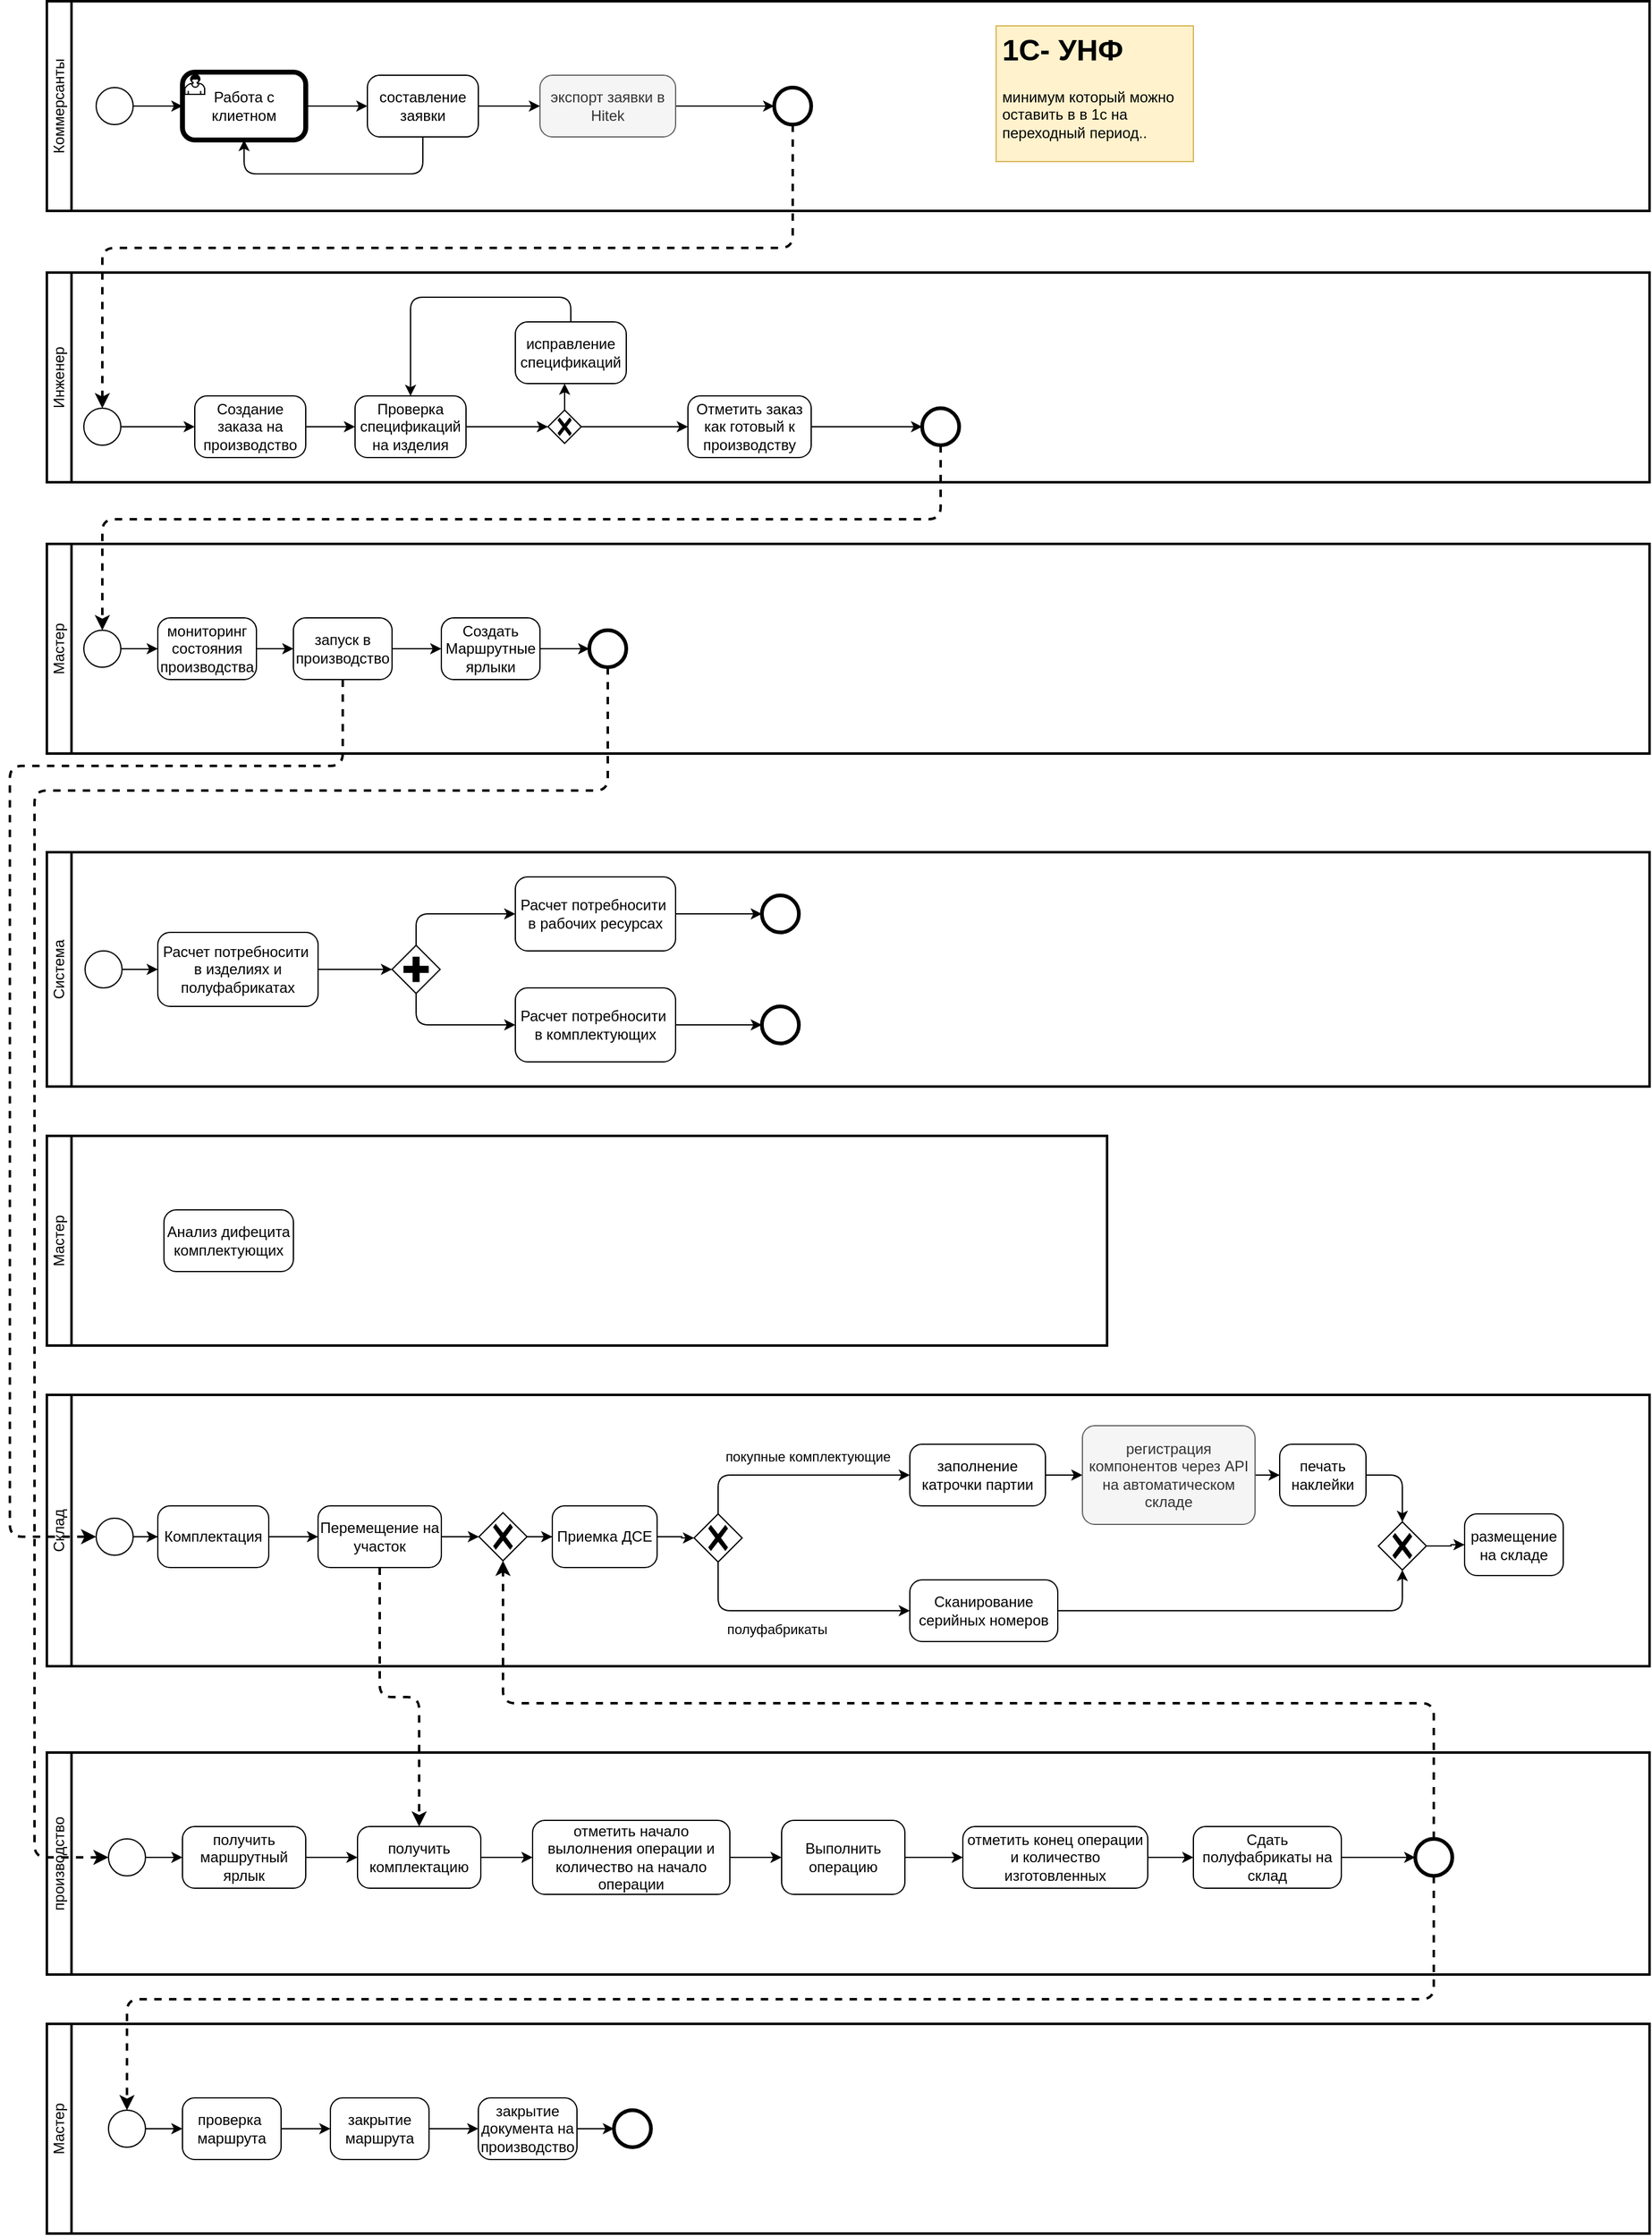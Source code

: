 <mxfile version="21.7.1" type="github">
  <diagram name="Страница 1" id="NuXUXsYeg29DZu1f7ixB">
    <mxGraphModel dx="1105" dy="558" grid="1" gridSize="10" guides="1" tooltips="1" connect="1" arrows="1" fold="1" page="1" pageScale="1" pageWidth="827" pageHeight="1169" math="0" shadow="0">
      <root>
        <mxCell id="0" />
        <mxCell id="1" parent="0" />
        <mxCell id="aJr-1FzdbpRciGmddP03-1" value="&lt;div&gt;Коммерсанты&lt;/div&gt;" style="swimlane;html=1;startSize=20;fontStyle=0;collapsible=0;horizontal=0;swimlaneLine=1;swimlaneFillColor=#ffffff;strokeWidth=2;whiteSpace=wrap;" parent="1" vertex="1">
          <mxGeometry x="40" y="80" width="1300" height="170" as="geometry" />
        </mxCell>
        <mxCell id="aJr-1FzdbpRciGmddP03-3" value="Работа с клиетном" style="points=[[0.25,0,0],[0.5,0,0],[0.75,0,0],[1,0.25,0],[1,0.5,0],[1,0.75,0],[0.75,1,0],[0.5,1,0],[0.25,1,0],[0,0.75,0],[0,0.5,0],[0,0.25,0]];shape=mxgraph.bpmn.task;whiteSpace=wrap;rectStyle=rounded;size=10;html=1;container=1;expand=0;collapsible=0;bpmnShapeType=call;taskMarker=user;strokeWidth=1;perimeterSpacing=0;top=1;indent=2;" parent="aJr-1FzdbpRciGmddP03-1" vertex="1">
          <mxGeometry x="110" y="57.5" width="100" height="55" as="geometry" />
        </mxCell>
        <mxCell id="aJr-1FzdbpRciGmddP03-5" value="составление заявки" style="points=[[0.25,0,0],[0.5,0,0],[0.75,0,0],[1,0.25,0],[1,0.5,0],[1,0.75,0],[0.75,1,0],[0.5,1,0],[0.25,1,0],[0,0.75,0],[0,0.5,0],[0,0.25,0]];shape=mxgraph.bpmn.task;whiteSpace=wrap;rectStyle=rounded;size=10;html=1;taskMarker=abstract;" parent="aJr-1FzdbpRciGmddP03-1" vertex="1">
          <mxGeometry x="260" y="60" width="90" height="50" as="geometry" />
        </mxCell>
        <mxCell id="aJr-1FzdbpRciGmddP03-4" value="" style="edgeStyle=orthogonalEdgeStyle;rounded=1;orthogonalLoop=1;jettySize=auto;html=1;" parent="aJr-1FzdbpRciGmddP03-1" source="aJr-1FzdbpRciGmddP03-3" target="aJr-1FzdbpRciGmddP03-5" edge="1">
          <mxGeometry relative="1" as="geometry">
            <mxPoint x="300" y="80" as="sourcePoint" />
            <mxPoint x="325" y="100" as="targetPoint" />
            <Array as="points" />
          </mxGeometry>
        </mxCell>
        <mxCell id="aJr-1FzdbpRciGmddP03-7" value="" style="edgeStyle=orthogonalEdgeStyle;rounded=1;orthogonalLoop=1;jettySize=auto;html=1;entryX=0.5;entryY=1;entryDx=0;entryDy=0;entryPerimeter=0;" parent="aJr-1FzdbpRciGmddP03-1" source="aJr-1FzdbpRciGmddP03-5" target="aJr-1FzdbpRciGmddP03-3" edge="1">
          <mxGeometry relative="1" as="geometry">
            <mxPoint x="305" y="190" as="targetPoint" />
            <Array as="points">
              <mxPoint x="305" y="140" />
              <mxPoint x="160" y="140" />
            </Array>
          </mxGeometry>
        </mxCell>
        <mxCell id="wCB2a_QrU1q0BrsN2EGI-36" value="" style="edgeStyle=orthogonalEdgeStyle;rounded=0;orthogonalLoop=1;jettySize=auto;html=1;entryX=0;entryY=0.5;entryDx=0;entryDy=0;entryPerimeter=0;" parent="aJr-1FzdbpRciGmddP03-1" source="aJr-1FzdbpRciGmddP03-8" target="wCB2a_QrU1q0BrsN2EGI-35" edge="1">
          <mxGeometry relative="1" as="geometry" />
        </mxCell>
        <mxCell id="aJr-1FzdbpRciGmddP03-8" value="экспорт заявки в Hitek" style="points=[[0.25,0,0],[0.5,0,0],[0.75,0,0],[1,0.25,0],[1,0.5,0],[1,0.75,0],[0.75,1,0],[0.5,1,0],[0.25,1,0],[0,0.75,0],[0,0.5,0],[0,0.25,0]];shape=mxgraph.bpmn.task;whiteSpace=wrap;rectStyle=rounded;size=10;html=1;taskMarker=abstract;fillColor=#f5f5f5;fontColor=#333333;strokeColor=#666666;" parent="aJr-1FzdbpRciGmddP03-1" vertex="1">
          <mxGeometry x="400" y="60" width="110" height="50" as="geometry" />
        </mxCell>
        <mxCell id="aJr-1FzdbpRciGmddP03-9" value="" style="edgeStyle=orthogonalEdgeStyle;rounded=0;orthogonalLoop=1;jettySize=auto;html=1;" parent="aJr-1FzdbpRciGmddP03-1" source="aJr-1FzdbpRciGmddP03-5" target="aJr-1FzdbpRciGmddP03-8" edge="1">
          <mxGeometry relative="1" as="geometry" />
        </mxCell>
        <mxCell id="wCB2a_QrU1q0BrsN2EGI-1" value="&lt;h1&gt;1С- УНФ&lt;/h1&gt;&lt;p&gt;минимум который можно оставить в в 1с на переходный период..&lt;/p&gt;" style="text;html=1;strokeColor=#d6b656;fillColor=#fff2cc;spacing=5;spacingTop=-20;whiteSpace=wrap;overflow=hidden;rounded=0;" parent="aJr-1FzdbpRciGmddP03-1" vertex="1">
          <mxGeometry x="770" y="20" width="160" height="110" as="geometry" />
        </mxCell>
        <mxCell id="wCB2a_QrU1q0BrsN2EGI-34" value="" style="edgeStyle=orthogonalEdgeStyle;rounded=0;orthogonalLoop=1;jettySize=auto;html=1;entryX=0;entryY=0.5;entryDx=0;entryDy=0;entryPerimeter=0;" parent="aJr-1FzdbpRciGmddP03-1" source="wCB2a_QrU1q0BrsN2EGI-32" target="aJr-1FzdbpRciGmddP03-3" edge="1">
          <mxGeometry relative="1" as="geometry">
            <mxPoint x="150" y="85" as="targetPoint" />
          </mxGeometry>
        </mxCell>
        <mxCell id="wCB2a_QrU1q0BrsN2EGI-32" value="" style="points=[[0.145,0.145,0],[0.5,0,0],[0.855,0.145,0],[1,0.5,0],[0.855,0.855,0],[0.5,1,0],[0.145,0.855,0],[0,0.5,0]];shape=mxgraph.bpmn.event;html=1;verticalLabelPosition=bottom;labelBackgroundColor=#ffffff;verticalAlign=top;align=center;perimeter=ellipsePerimeter;outlineConnect=0;aspect=fixed;outline=standard;symbol=general;" parent="aJr-1FzdbpRciGmddP03-1" vertex="1">
          <mxGeometry x="40" y="70" width="30" height="30" as="geometry" />
        </mxCell>
        <mxCell id="wCB2a_QrU1q0BrsN2EGI-35" value="" style="points=[[0.145,0.145,0],[0.5,0,0],[0.855,0.145,0],[1,0.5,0],[0.855,0.855,0],[0.5,1,0],[0.145,0.855,0],[0,0.5,0]];shape=mxgraph.bpmn.event;html=1;verticalLabelPosition=bottom;labelBackgroundColor=#ffffff;verticalAlign=top;align=center;perimeter=ellipsePerimeter;outlineConnect=0;aspect=fixed;outline=end;symbol=terminate2;" parent="aJr-1FzdbpRciGmddP03-1" vertex="1">
          <mxGeometry x="590" y="70" width="30" height="30" as="geometry" />
        </mxCell>
        <mxCell id="aJr-1FzdbpRciGmddP03-10" value="&lt;div&gt;Инженер&lt;/div&gt;" style="swimlane;html=1;startSize=20;fontStyle=0;collapsible=0;horizontal=0;swimlaneLine=1;swimlaneFillColor=#ffffff;strokeWidth=2;whiteSpace=wrap;" parent="1" vertex="1">
          <mxGeometry x="40" y="300" width="1300" height="170" as="geometry" />
        </mxCell>
        <mxCell id="aJr-1FzdbpRciGmddP03-17" value="Создание заказа на производство" style="points=[[0.25,0,0],[0.5,0,0],[0.75,0,0],[1,0.25,0],[1,0.5,0],[1,0.75,0],[0.75,1,0],[0.5,1,0],[0.25,1,0],[0,0.75,0],[0,0.5,0],[0,0.25,0]];shape=mxgraph.bpmn.task;whiteSpace=wrap;rectStyle=rounded;size=10;html=1;taskMarker=abstract;" parent="aJr-1FzdbpRciGmddP03-10" vertex="1">
          <mxGeometry x="120" y="100" width="90" height="50" as="geometry" />
        </mxCell>
        <mxCell id="aJr-1FzdbpRciGmddP03-25" value="исправление спецификаций" style="points=[[0.25,0,0],[0.5,0,0],[0.75,0,0],[1,0.25,0],[1,0.5,0],[1,0.75,0],[0.75,1,0],[0.5,1,0],[0.25,1,0],[0,0.75,0],[0,0.5,0],[0,0.25,0]];shape=mxgraph.bpmn.task;whiteSpace=wrap;rectStyle=rounded;size=10;html=1;taskMarker=abstract;" parent="aJr-1FzdbpRciGmddP03-10" vertex="1">
          <mxGeometry x="380" y="40" width="90" height="50" as="geometry" />
        </mxCell>
        <mxCell id="wCB2a_QrU1q0BrsN2EGI-27" value="" style="edgeStyle=orthogonalEdgeStyle;rounded=0;orthogonalLoop=1;jettySize=auto;html=1;entryX=0;entryY=0.5;entryDx=0;entryDy=0;entryPerimeter=0;" parent="aJr-1FzdbpRciGmddP03-10" source="aJr-1FzdbpRciGmddP03-27" target="wCB2a_QrU1q0BrsN2EGI-26" edge="1">
          <mxGeometry relative="1" as="geometry" />
        </mxCell>
        <mxCell id="aJr-1FzdbpRciGmddP03-27" value="Отметить заказ как готовый к производству " style="points=[[0.25,0,0],[0.5,0,0],[0.75,0,0],[1,0.25,0],[1,0.5,0],[1,0.75,0],[0.75,1,0],[0.5,1,0],[0.25,1,0],[0,0.75,0],[0,0.5,0],[0,0.25,0]];shape=mxgraph.bpmn.task;whiteSpace=wrap;rectStyle=rounded;size=10;html=1;taskMarker=abstract;" parent="aJr-1FzdbpRciGmddP03-10" vertex="1">
          <mxGeometry x="520" y="100" width="100" height="50" as="geometry" />
        </mxCell>
        <mxCell id="wCB2a_QrU1q0BrsN2EGI-26" value="" style="points=[[0.145,0.145,0],[0.5,0,0],[0.855,0.145,0],[1,0.5,0],[0.855,0.855,0],[0.5,1,0],[0.145,0.855,0],[0,0.5,0]];shape=mxgraph.bpmn.event;html=1;verticalLabelPosition=bottom;labelBackgroundColor=#ffffff;verticalAlign=top;align=center;perimeter=ellipsePerimeter;outlineConnect=0;aspect=fixed;outline=end;symbol=terminate2;" parent="aJr-1FzdbpRciGmddP03-10" vertex="1">
          <mxGeometry x="710" y="110" width="30" height="30" as="geometry" />
        </mxCell>
        <mxCell id="wCB2a_QrU1q0BrsN2EGI-31" value="" style="edgeStyle=orthogonalEdgeStyle;rounded=0;orthogonalLoop=1;jettySize=auto;html=1;" parent="aJr-1FzdbpRciGmddP03-10" source="wCB2a_QrU1q0BrsN2EGI-30" edge="1">
          <mxGeometry relative="1" as="geometry">
            <mxPoint x="120" y="125" as="targetPoint" />
          </mxGeometry>
        </mxCell>
        <mxCell id="wCB2a_QrU1q0BrsN2EGI-30" value="" style="points=[[0.145,0.145,0],[0.5,0,0],[0.855,0.145,0],[1,0.5,0],[0.855,0.855,0],[0.5,1,0],[0.145,0.855,0],[0,0.5,0]];shape=mxgraph.bpmn.event;html=1;verticalLabelPosition=bottom;labelBackgroundColor=#ffffff;verticalAlign=top;align=center;perimeter=ellipsePerimeter;outlineConnect=0;aspect=fixed;outline=standard;symbol=general;" parent="aJr-1FzdbpRciGmddP03-10" vertex="1">
          <mxGeometry x="30" y="110" width="30" height="30" as="geometry" />
        </mxCell>
        <mxCell id="aJr-1FzdbpRciGmddP03-18" value="" style="edgeStyle=orthogonalEdgeStyle;rounded=1;orthogonalLoop=1;jettySize=auto;html=1;dashed=1;entryX=0.5;entryY=0;entryDx=0;entryDy=0;entryPerimeter=0;exitX=0.5;exitY=1;exitDx=0;exitDy=0;exitPerimeter=0;strokeWidth=2;" parent="1" source="wCB2a_QrU1q0BrsN2EGI-35" target="wCB2a_QrU1q0BrsN2EGI-30" edge="1">
          <mxGeometry relative="1" as="geometry">
            <Array as="points">
              <mxPoint x="645" y="280" />
              <mxPoint x="85" y="280" />
            </Array>
            <mxPoint x="490" y="190" as="sourcePoint" />
          </mxGeometry>
        </mxCell>
        <mxCell id="aJr-1FzdbpRciGmddP03-22" value="" style="edgeStyle=orthogonalEdgeStyle;rounded=0;orthogonalLoop=1;jettySize=auto;html=1;" parent="1" source="aJr-1FzdbpRciGmddP03-20" target="aJr-1FzdbpRciGmddP03-23" edge="1">
          <mxGeometry relative="1" as="geometry">
            <mxPoint x="460" y="425" as="targetPoint" />
          </mxGeometry>
        </mxCell>
        <mxCell id="aJr-1FzdbpRciGmddP03-20" value="Проверка спецификаций на изделия" style="points=[[0.25,0,0],[0.5,0,0],[0.75,0,0],[1,0.25,0],[1,0.5,0],[1,0.75,0],[0.75,1,0],[0.5,1,0],[0.25,1,0],[0,0.75,0],[0,0.5,0],[0,0.25,0]];shape=mxgraph.bpmn.task;whiteSpace=wrap;rectStyle=rounded;size=10;html=1;taskMarker=abstract;" parent="1" vertex="1">
          <mxGeometry x="290" y="400" width="90" height="50" as="geometry" />
        </mxCell>
        <mxCell id="aJr-1FzdbpRciGmddP03-21" value="" style="edgeStyle=orthogonalEdgeStyle;rounded=0;orthogonalLoop=1;jettySize=auto;html=1;" parent="1" source="aJr-1FzdbpRciGmddP03-17" target="aJr-1FzdbpRciGmddP03-20" edge="1">
          <mxGeometry relative="1" as="geometry" />
        </mxCell>
        <mxCell id="aJr-1FzdbpRciGmddP03-24" value="" style="edgeStyle=orthogonalEdgeStyle;rounded=0;orthogonalLoop=1;jettySize=auto;html=1;" parent="1" source="aJr-1FzdbpRciGmddP03-23" target="aJr-1FzdbpRciGmddP03-25" edge="1">
          <mxGeometry relative="1" as="geometry">
            <mxPoint x="520" y="380" as="targetPoint" />
            <Array as="points">
              <mxPoint x="460" y="380" />
            </Array>
          </mxGeometry>
        </mxCell>
        <mxCell id="aJr-1FzdbpRciGmddP03-26" value="" style="edgeStyle=orthogonalEdgeStyle;rounded=0;orthogonalLoop=1;jettySize=auto;html=1;" parent="1" source="aJr-1FzdbpRciGmddP03-23" target="aJr-1FzdbpRciGmddP03-27" edge="1">
          <mxGeometry relative="1" as="geometry">
            <mxPoint x="650" y="425" as="targetPoint" />
          </mxGeometry>
        </mxCell>
        <mxCell id="aJr-1FzdbpRciGmddP03-23" value="" style="points=[[0.25,0.25,0],[0.5,0,0],[0.75,0.25,0],[1,0.5,0],[0.75,0.75,0],[0.5,1,0],[0.25,0.75,0],[0,0.5,0]];shape=mxgraph.bpmn.gateway2;html=1;verticalLabelPosition=bottom;labelBackgroundColor=#ffffff;verticalAlign=top;align=center;perimeter=rhombusPerimeter;outlineConnect=0;outline=none;symbol=none;gwType=exclusive;aspect=fixed;" parent="1" vertex="1">
          <mxGeometry x="446.5" y="411.5" width="27" height="27" as="geometry" />
        </mxCell>
        <mxCell id="aJr-1FzdbpRciGmddP03-28" value="" style="edgeStyle=orthogonalEdgeStyle;rounded=1;orthogonalLoop=1;jettySize=auto;html=1;entryX=0.5;entryY=0;entryDx=0;entryDy=0;entryPerimeter=0;exitX=0.5;exitY=0;exitDx=0;exitDy=0;exitPerimeter=0;" parent="1" source="aJr-1FzdbpRciGmddP03-25" target="aJr-1FzdbpRciGmddP03-20" edge="1">
          <mxGeometry relative="1" as="geometry">
            <Array as="points">
              <mxPoint x="465" y="320" />
              <mxPoint x="335" y="320" />
            </Array>
          </mxGeometry>
        </mxCell>
        <mxCell id="aJr-1FzdbpRciGmddP03-29" value="Мастер" style="swimlane;html=1;startSize=20;fontStyle=0;collapsible=0;horizontal=0;swimlaneLine=1;swimlaneFillColor=#ffffff;strokeWidth=2;whiteSpace=wrap;" parent="1" vertex="1">
          <mxGeometry x="40" y="520" width="1300" height="170" as="geometry" />
        </mxCell>
        <mxCell id="aJr-1FzdbpRciGmddP03-31" value="мониторинг состояния производства" style="points=[[0.25,0,0],[0.5,0,0],[0.75,0,0],[1,0.25,0],[1,0.5,0],[1,0.75,0],[0.75,1,0],[0.5,1,0],[0.25,1,0],[0,0.75,0],[0,0.5,0],[0,0.25,0]];shape=mxgraph.bpmn.task;whiteSpace=wrap;rectStyle=rounded;size=10;html=1;taskMarker=abstract;" parent="aJr-1FzdbpRciGmddP03-29" vertex="1">
          <mxGeometry x="90" y="60" width="80" height="50" as="geometry" />
        </mxCell>
        <mxCell id="wCB2a_QrU1q0BrsN2EGI-9" value="" style="points=[[0.145,0.145,0],[0.5,0,0],[0.855,0.145,0],[1,0.5,0],[0.855,0.855,0],[0.5,1,0],[0.145,0.855,0],[0,0.5,0]];shape=mxgraph.bpmn.event;html=1;verticalLabelPosition=bottom;labelBackgroundColor=#ffffff;verticalAlign=top;align=center;perimeter=ellipsePerimeter;outlineConnect=0;aspect=fixed;outline=end;symbol=terminate2;" parent="aJr-1FzdbpRciGmddP03-29" vertex="1">
          <mxGeometry x="440" y="70" width="30" height="30" as="geometry" />
        </mxCell>
        <mxCell id="aJr-1FzdbpRciGmddP03-32" value="запуск в производство" style="points=[[0.25,0,0],[0.5,0,0],[0.75,0,0],[1,0.25,0],[1,0.5,0],[1,0.75,0],[0.75,1,0],[0.5,1,0],[0.25,1,0],[0,0.75,0],[0,0.5,0],[0,0.25,0]];shape=mxgraph.bpmn.task;whiteSpace=wrap;rectStyle=rounded;size=10;html=1;taskMarker=abstract;" parent="aJr-1FzdbpRciGmddP03-29" vertex="1">
          <mxGeometry x="200" y="60" width="80" height="50" as="geometry" />
        </mxCell>
        <mxCell id="aJr-1FzdbpRciGmddP03-33" value="" style="edgeStyle=orthogonalEdgeStyle;rounded=0;orthogonalLoop=1;jettySize=auto;html=1;" parent="aJr-1FzdbpRciGmddP03-29" source="aJr-1FzdbpRciGmddP03-31" target="aJr-1FzdbpRciGmddP03-32" edge="1">
          <mxGeometry relative="1" as="geometry" />
        </mxCell>
        <mxCell id="wCB2a_QrU1q0BrsN2EGI-25" value="" style="edgeStyle=orthogonalEdgeStyle;rounded=0;orthogonalLoop=1;jettySize=auto;html=1;" parent="aJr-1FzdbpRciGmddP03-29" source="wCB2a_QrU1q0BrsN2EGI-24" target="aJr-1FzdbpRciGmddP03-31" edge="1">
          <mxGeometry relative="1" as="geometry" />
        </mxCell>
        <mxCell id="wCB2a_QrU1q0BrsN2EGI-24" value="" style="points=[[0.145,0.145,0],[0.5,0,0],[0.855,0.145,0],[1,0.5,0],[0.855,0.855,0],[0.5,1,0],[0.145,0.855,0],[0,0.5,0]];shape=mxgraph.bpmn.event;html=1;verticalLabelPosition=bottom;labelBackgroundColor=#ffffff;verticalAlign=top;align=center;perimeter=ellipsePerimeter;outlineConnect=0;aspect=fixed;outline=standard;symbol=general;" parent="aJr-1FzdbpRciGmddP03-29" vertex="1">
          <mxGeometry x="30" y="70" width="30" height="30" as="geometry" />
        </mxCell>
        <mxCell id="aJr-1FzdbpRciGmddP03-30" value="" style="edgeStyle=orthogonalEdgeStyle;rounded=1;orthogonalLoop=1;jettySize=auto;html=1;dashed=1;entryX=0.5;entryY=0;entryDx=0;entryDy=0;entryPerimeter=0;exitX=0.5;exitY=1;exitDx=0;exitDy=0;exitPerimeter=0;strokeWidth=2;" parent="1" source="wCB2a_QrU1q0BrsN2EGI-26" target="wCB2a_QrU1q0BrsN2EGI-24" edge="1">
          <mxGeometry relative="1" as="geometry">
            <mxPoint x="100" y="590" as="targetPoint" />
            <Array as="points">
              <mxPoint x="765" y="500" />
              <mxPoint x="85" y="500" />
            </Array>
          </mxGeometry>
        </mxCell>
        <mxCell id="aJr-1FzdbpRciGmddP03-34" value="" style="edgeStyle=orthogonalEdgeStyle;rounded=0;orthogonalLoop=1;jettySize=auto;html=1;" parent="1" source="aJr-1FzdbpRciGmddP03-32" target="aJr-1FzdbpRciGmddP03-38" edge="1">
          <mxGeometry relative="1" as="geometry">
            <mxPoint x="400" y="605" as="targetPoint" />
          </mxGeometry>
        </mxCell>
        <mxCell id="aJr-1FzdbpRciGmddP03-35" value="Склад" style="swimlane;html=1;startSize=20;fontStyle=0;collapsible=0;horizontal=0;swimlaneLine=1;swimlaneFillColor=#ffffff;strokeWidth=2;whiteSpace=wrap;" parent="1" vertex="1">
          <mxGeometry x="40" y="1210" width="1300" height="220" as="geometry" />
        </mxCell>
        <mxCell id="aJr-1FzdbpRciGmddP03-36" value="Комплектация" style="points=[[0.25,0,0],[0.5,0,0],[0.75,0,0],[1,0.25,0],[1,0.5,0],[1,0.75,0],[0.75,1,0],[0.5,1,0],[0.25,1,0],[0,0.75,0],[0,0.5,0],[0,0.25,0]];shape=mxgraph.bpmn.task;whiteSpace=wrap;rectStyle=rounded;size=10;html=1;taskMarker=abstract;" parent="aJr-1FzdbpRciGmddP03-35" vertex="1">
          <mxGeometry x="90" y="90" width="90" height="50" as="geometry" />
        </mxCell>
        <mxCell id="YRQKgnnDAMhVn-jb8gYC-25" value="" style="points=[[0.25,0.25,0],[0.5,0,0],[0.75,0.25,0],[1,0.5,0],[0.75,0.75,0],[0.5,1,0],[0.25,0.75,0],[0,0.5,0]];shape=mxgraph.bpmn.gateway2;html=1;verticalLabelPosition=bottom;labelBackgroundColor=#ffffff;verticalAlign=top;align=center;perimeter=rhombusPerimeter;outlineConnect=0;outline=none;symbol=none;gwType=exclusive;" parent="aJr-1FzdbpRciGmddP03-35" vertex="1">
          <mxGeometry x="525" y="96.5" width="39" height="39" as="geometry" />
        </mxCell>
        <mxCell id="wCB2a_QrU1q0BrsN2EGI-15" value="" style="points=[[0.145,0.145,0],[0.5,0,0],[0.855,0.145,0],[1,0.5,0],[0.855,0.855,0],[0.5,1,0],[0.145,0.855,0],[0,0.5,0]];shape=mxgraph.bpmn.event;html=1;verticalLabelPosition=bottom;labelBackgroundColor=#ffffff;verticalAlign=top;align=center;perimeter=ellipsePerimeter;outlineConnect=0;aspect=fixed;outline=standard;symbol=general;" parent="aJr-1FzdbpRciGmddP03-35" vertex="1">
          <mxGeometry x="40" y="100" width="30" height="30" as="geometry" />
        </mxCell>
        <mxCell id="wCB2a_QrU1q0BrsN2EGI-20" value="" style="edgeStyle=orthogonalEdgeStyle;rounded=0;orthogonalLoop=1;jettySize=auto;html=1;entryX=0;entryY=0.5;entryDx=0;entryDy=0;entryPerimeter=0;" parent="aJr-1FzdbpRciGmddP03-35" source="wCB2a_QrU1q0BrsN2EGI-15" target="aJr-1FzdbpRciGmddP03-36" edge="1">
          <mxGeometry relative="1" as="geometry">
            <mxPoint x="150" y="115" as="targetPoint" />
          </mxGeometry>
        </mxCell>
        <mxCell id="wCB2a_QrU1q0BrsN2EGI-42" value="" style="edgeStyle=orthogonalEdgeStyle;rounded=0;orthogonalLoop=1;jettySize=auto;html=1;entryX=0;entryY=0.5;entryDx=0;entryDy=0;entryPerimeter=0;" parent="aJr-1FzdbpRciGmddP03-35" source="wCB2a_QrU1q0BrsN2EGI-37" target="wCB2a_QrU1q0BrsN2EGI-41" edge="1">
          <mxGeometry relative="1" as="geometry">
            <mxPoint x="1201" y="121.5" as="targetPoint" />
          </mxGeometry>
        </mxCell>
        <mxCell id="wCB2a_QrU1q0BrsN2EGI-37" value="" style="points=[[0.25,0.25,0],[0.5,0,0],[0.75,0.25,0],[1,0.5,0],[0.75,0.75,0],[0.5,1,0],[0.25,0.75,0],[0,0.5,0]];shape=mxgraph.bpmn.gateway2;html=1;verticalLabelPosition=bottom;labelBackgroundColor=#ffffff;verticalAlign=top;align=center;perimeter=rhombusPerimeter;outlineConnect=0;outline=none;symbol=none;gwType=exclusive;" parent="aJr-1FzdbpRciGmddP03-35" vertex="1">
          <mxGeometry x="1080" y="103" width="39" height="39" as="geometry" />
        </mxCell>
        <mxCell id="wCB2a_QrU1q0BrsN2EGI-40" value="" style="edgeStyle=orthogonalEdgeStyle;rounded=1;orthogonalLoop=1;jettySize=auto;html=1;exitX=1;exitY=0.5;exitDx=0;exitDy=0;exitPerimeter=0;entryX=0.5;entryY=0;entryDx=0;entryDy=0;entryPerimeter=0;" parent="aJr-1FzdbpRciGmddP03-35" source="YRQKgnnDAMhVn-jb8gYC-35" target="wCB2a_QrU1q0BrsN2EGI-37" edge="1">
          <mxGeometry relative="1" as="geometry">
            <Array as="points">
              <mxPoint x="1099" y="65" />
            </Array>
          </mxGeometry>
        </mxCell>
        <mxCell id="YRQKgnnDAMhVn-jb8gYC-35" value="печать наклейки " style="points=[[0.25,0,0],[0.5,0,0],[0.75,0,0],[1,0.25,0],[1,0.5,0],[1,0.75,0],[0.75,1,0],[0.5,1,0],[0.25,1,0],[0,0.75,0],[0,0.5,0],[0,0.25,0]];shape=mxgraph.bpmn.task;whiteSpace=wrap;rectStyle=rounded;size=10;html=1;container=1;expand=0;collapsible=0;taskMarker=abstract;" parent="aJr-1FzdbpRciGmddP03-35" vertex="1">
          <mxGeometry x="1000" y="40" width="70" height="50" as="geometry" />
        </mxCell>
        <mxCell id="wCB2a_QrU1q0BrsN2EGI-41" value="размещение на складе" style="points=[[0.25,0,0],[0.5,0,0],[0.75,0,0],[1,0.25,0],[1,0.5,0],[1,0.75,0],[0.75,1,0],[0.5,1,0],[0.25,1,0],[0,0.75,0],[0,0.5,0],[0,0.25,0]];shape=mxgraph.bpmn.task;whiteSpace=wrap;rectStyle=rounded;size=10;html=1;container=1;expand=0;collapsible=0;taskMarker=abstract;" parent="aJr-1FzdbpRciGmddP03-35" vertex="1">
          <mxGeometry x="1150" y="96.5" width="80" height="50" as="geometry" />
        </mxCell>
        <mxCell id="wCB2a_QrU1q0BrsN2EGI-10" value="" style="edgeStyle=orthogonalEdgeStyle;rounded=0;orthogonalLoop=1;jettySize=auto;html=1;entryX=0;entryY=0.5;entryDx=0;entryDy=0;entryPerimeter=0;" parent="1" source="aJr-1FzdbpRciGmddP03-38" target="wCB2a_QrU1q0BrsN2EGI-9" edge="1">
          <mxGeometry relative="1" as="geometry" />
        </mxCell>
        <mxCell id="aJr-1FzdbpRciGmddP03-38" value="Создать Маршрутные ярлыки" style="points=[[0.25,0,0],[0.5,0,0],[0.75,0,0],[1,0.25,0],[1,0.5,0],[1,0.75,0],[0.75,1,0],[0.5,1,0],[0.25,1,0],[0,0.75,0],[0,0.5,0],[0,0.25,0]];shape=mxgraph.bpmn.task;whiteSpace=wrap;rectStyle=rounded;size=10;html=1;taskMarker=abstract;" parent="1" vertex="1">
          <mxGeometry x="360" y="580" width="80" height="50" as="geometry" />
        </mxCell>
        <mxCell id="aJr-1FzdbpRciGmddP03-41" value="" style="edgeStyle=orthogonalEdgeStyle;rounded=0;orthogonalLoop=1;jettySize=auto;html=1;" parent="1" source="aJr-1FzdbpRciGmddP03-40" target="eYoYjEOiHoex1a0locrb-3" edge="1">
          <mxGeometry relative="1" as="geometry">
            <mxPoint x="390" y="1325" as="targetPoint" />
          </mxGeometry>
        </mxCell>
        <mxCell id="aJr-1FzdbpRciGmddP03-40" value="Перемещение на участок" style="points=[[0.25,0,0],[0.5,0,0],[0.75,0,0],[1,0.25,0],[1,0.5,0],[1,0.75,0],[0.75,1,0],[0.5,1,0],[0.25,1,0],[0,0.75,0],[0,0.5,0],[0,0.25,0]];shape=mxgraph.bpmn.task;whiteSpace=wrap;rectStyle=rounded;size=10;html=1;taskMarker=abstract;" parent="1" vertex="1">
          <mxGeometry x="260" y="1300" width="100" height="50" as="geometry" />
        </mxCell>
        <mxCell id="aJr-1FzdbpRciGmddP03-39" value="" style="edgeStyle=orthogonalEdgeStyle;rounded=0;orthogonalLoop=1;jettySize=auto;html=1;" parent="1" source="aJr-1FzdbpRciGmddP03-36" target="aJr-1FzdbpRciGmddP03-40" edge="1">
          <mxGeometry relative="1" as="geometry">
            <mxPoint x="300" y="1335" as="targetPoint" />
          </mxGeometry>
        </mxCell>
        <mxCell id="YRQKgnnDAMhVn-jb8gYC-24" value="" style="edgeStyle=orthogonalEdgeStyle;rounded=0;orthogonalLoop=1;jettySize=auto;html=1;" parent="1" source="aJr-1FzdbpRciGmddP03-42" target="YRQKgnnDAMhVn-jb8gYC-25" edge="1">
          <mxGeometry relative="1" as="geometry">
            <mxPoint x="620" y="1335" as="targetPoint" />
          </mxGeometry>
        </mxCell>
        <mxCell id="aJr-1FzdbpRciGmddP03-42" value="Приемка ДСЕ" style="points=[[0.25,0,0],[0.5,0,0],[0.75,0,0],[1,0.25,0],[1,0.5,0],[1,0.75,0],[0.75,1,0],[0.5,1,0],[0.25,1,0],[0,0.75,0],[0,0.5,0],[0,0.25,0]];shape=mxgraph.bpmn.task;whiteSpace=wrap;rectStyle=rounded;size=10;html=1;taskMarker=abstract;" parent="1" vertex="1">
          <mxGeometry x="450" y="1300" width="85" height="50" as="geometry" />
        </mxCell>
        <mxCell id="aJr-1FzdbpRciGmddP03-43" value="" style="edgeStyle=orthogonalEdgeStyle;rounded=1;orthogonalLoop=1;jettySize=auto;html=1;dashed=1;strokeWidth=2;exitX=0.5;exitY=1;exitDx=0;exitDy=0;exitPerimeter=0;" parent="1" source="aJr-1FzdbpRciGmddP03-32" target="wCB2a_QrU1q0BrsN2EGI-15" edge="1">
          <mxGeometry relative="1" as="geometry">
            <mxPoint x="270" y="710" as="targetPoint" />
            <Array as="points">
              <mxPoint x="280" y="700" />
              <mxPoint x="10" y="700" />
              <mxPoint x="10" y="1325" />
            </Array>
          </mxGeometry>
        </mxCell>
        <mxCell id="aJr-1FzdbpRciGmddP03-44" value="&lt;div&gt;производство&lt;/div&gt;" style="swimlane;html=1;startSize=20;fontStyle=0;collapsible=0;horizontal=0;swimlaneLine=1;swimlaneFillColor=#ffffff;strokeWidth=2;whiteSpace=wrap;" parent="1" vertex="1">
          <mxGeometry x="40" y="1500" width="1300" height="180" as="geometry" />
        </mxCell>
        <mxCell id="aJr-1FzdbpRciGmddP03-45" value="получить маршрутный ярлык" style="points=[[0.25,0,0],[0.5,0,0],[0.75,0,0],[1,0.25,0],[1,0.5,0],[1,0.75,0],[0.75,1,0],[0.5,1,0],[0.25,1,0],[0,0.75,0],[0,0.5,0],[0,0.25,0]];shape=mxgraph.bpmn.task;whiteSpace=wrap;rectStyle=rounded;size=10;html=1;taskMarker=abstract;" parent="aJr-1FzdbpRciGmddP03-44" vertex="1">
          <mxGeometry x="110" y="60" width="100" height="50" as="geometry" />
        </mxCell>
        <mxCell id="YRQKgnnDAMhVn-jb8gYC-3" value="отметить начало вылолнения операции и количество на начало операции" style="points=[[0.25,0,0],[0.5,0,0],[0.75,0,0],[1,0.25,0],[1,0.5,0],[1,0.75,0],[0.75,1,0],[0.5,1,0],[0.25,1,0],[0,0.75,0],[0,0.5,0],[0,0.25,0]];shape=mxgraph.bpmn.task;whiteSpace=wrap;rectStyle=rounded;size=10;html=1;taskMarker=abstract;" parent="aJr-1FzdbpRciGmddP03-44" vertex="1">
          <mxGeometry x="394" y="55" width="160" height="60" as="geometry" />
        </mxCell>
        <mxCell id="YRQKgnnDAMhVn-jb8gYC-6" value="отметить конец операции и количество изготовленных" style="points=[[0.25,0,0],[0.5,0,0],[0.75,0,0],[1,0.25,0],[1,0.5,0],[1,0.75,0],[0.75,1,0],[0.5,1,0],[0.25,1,0],[0,0.75,0],[0,0.5,0],[0,0.25,0]];shape=mxgraph.bpmn.task;whiteSpace=wrap;rectStyle=rounded;size=10;html=1;taskMarker=abstract;" parent="aJr-1FzdbpRciGmddP03-44" vertex="1">
          <mxGeometry x="743" y="60" width="150" height="50" as="geometry" />
        </mxCell>
        <mxCell id="YRQKgnnDAMhVn-jb8gYC-1" value="получить комплектацию" style="points=[[0.25,0,0],[0.5,0,0],[0.75,0,0],[1,0.25,0],[1,0.5,0],[1,0.75,0],[0.75,1,0],[0.5,1,0],[0.25,1,0],[0,0.75,0],[0,0.5,0],[0,0.25,0]];shape=mxgraph.bpmn.task;whiteSpace=wrap;rectStyle=rounded;size=10;html=1;taskMarker=abstract;" parent="aJr-1FzdbpRciGmddP03-44" vertex="1">
          <mxGeometry x="252" y="60" width="100" height="50" as="geometry" />
        </mxCell>
        <mxCell id="YRQKgnnDAMhVn-jb8gYC-2" value="" style="edgeStyle=orthogonalEdgeStyle;rounded=0;orthogonalLoop=1;jettySize=auto;html=1;" parent="aJr-1FzdbpRciGmddP03-44" source="aJr-1FzdbpRciGmddP03-45" target="YRQKgnnDAMhVn-jb8gYC-1" edge="1">
          <mxGeometry relative="1" as="geometry" />
        </mxCell>
        <mxCell id="YRQKgnnDAMhVn-jb8gYC-4" value="" style="edgeStyle=orthogonalEdgeStyle;rounded=0;orthogonalLoop=1;jettySize=auto;html=1;" parent="aJr-1FzdbpRciGmddP03-44" source="YRQKgnnDAMhVn-jb8gYC-1" target="YRQKgnnDAMhVn-jb8gYC-3" edge="1">
          <mxGeometry relative="1" as="geometry" />
        </mxCell>
        <mxCell id="YRQKgnnDAMhVn-jb8gYC-11" value="" style="edgeStyle=orthogonalEdgeStyle;rounded=0;orthogonalLoop=1;jettySize=auto;html=1;entryX=0;entryY=0.5;entryDx=0;entryDy=0;entryPerimeter=0;" parent="aJr-1FzdbpRciGmddP03-44" source="YRQKgnnDAMhVn-jb8gYC-9" target="YRQKgnnDAMhVn-jb8gYC-6" edge="1">
          <mxGeometry relative="1" as="geometry">
            <mxPoint x="760" y="85" as="targetPoint" />
          </mxGeometry>
        </mxCell>
        <mxCell id="YRQKgnnDAMhVn-jb8gYC-9" value="Выполнить операцию" style="points=[[0.25,0,0],[0.5,0,0],[0.75,0,0],[1,0.25,0],[1,0.5,0],[1,0.75,0],[0.75,1,0],[0.5,1,0],[0.25,1,0],[0,0.75,0],[0,0.5,0],[0,0.25,0]];shape=mxgraph.bpmn.task;whiteSpace=wrap;rectStyle=rounded;size=10;html=1;taskMarker=abstract;" parent="aJr-1FzdbpRciGmddP03-44" vertex="1">
          <mxGeometry x="596" y="55" width="100" height="60" as="geometry" />
        </mxCell>
        <mxCell id="YRQKgnnDAMhVn-jb8gYC-10" value="" style="edgeStyle=orthogonalEdgeStyle;rounded=0;orthogonalLoop=1;jettySize=auto;html=1;" parent="aJr-1FzdbpRciGmddP03-44" source="YRQKgnnDAMhVn-jb8gYC-3" target="YRQKgnnDAMhVn-jb8gYC-9" edge="1">
          <mxGeometry relative="1" as="geometry" />
        </mxCell>
        <mxCell id="YRQKgnnDAMhVn-jb8gYC-12" value="Сдать полуфабрикаты на склад" style="points=[[0.25,0,0],[0.5,0,0],[0.75,0,0],[1,0.25,0],[1,0.5,0],[1,0.75,0],[0.75,1,0],[0.5,1,0],[0.25,1,0],[0,0.75,0],[0,0.5,0],[0,0.25,0]];shape=mxgraph.bpmn.task;whiteSpace=wrap;rectStyle=rounded;size=10;html=1;taskMarker=abstract;" parent="aJr-1FzdbpRciGmddP03-44" vertex="1">
          <mxGeometry x="930" y="60" width="120" height="50" as="geometry" />
        </mxCell>
        <mxCell id="YRQKgnnDAMhVn-jb8gYC-13" value="" style="edgeStyle=orthogonalEdgeStyle;rounded=0;orthogonalLoop=1;jettySize=auto;html=1;" parent="aJr-1FzdbpRciGmddP03-44" source="YRQKgnnDAMhVn-jb8gYC-6" target="YRQKgnnDAMhVn-jb8gYC-12" edge="1">
          <mxGeometry relative="1" as="geometry" />
        </mxCell>
        <mxCell id="YRQKgnnDAMhVn-jb8gYC-17" value="" style="edgeStyle=orthogonalEdgeStyle;rounded=0;orthogonalLoop=1;jettySize=auto;html=1;entryX=0;entryY=0.5;entryDx=0;entryDy=0;entryPerimeter=0;" parent="aJr-1FzdbpRciGmddP03-44" source="YRQKgnnDAMhVn-jb8gYC-12" target="wCB2a_QrU1q0BrsN2EGI-7" edge="1">
          <mxGeometry relative="1" as="geometry">
            <mxPoint x="1080" y="85" as="targetPoint" />
          </mxGeometry>
        </mxCell>
        <mxCell id="wCB2a_QrU1q0BrsN2EGI-7" value="" style="points=[[0.145,0.145,0],[0.5,0,0],[0.855,0.145,0],[1,0.5,0],[0.855,0.855,0],[0.5,1,0],[0.145,0.855,0],[0,0.5,0]];shape=mxgraph.bpmn.event;html=1;verticalLabelPosition=bottom;labelBackgroundColor=#ffffff;verticalAlign=top;align=center;perimeter=ellipsePerimeter;outlineConnect=0;aspect=fixed;outline=end;symbol=terminate2;" parent="aJr-1FzdbpRciGmddP03-44" vertex="1">
          <mxGeometry x="1110" y="70" width="30" height="30" as="geometry" />
        </mxCell>
        <mxCell id="wCB2a_QrU1q0BrsN2EGI-14" value="" style="points=[[0.145,0.145,0],[0.5,0,0],[0.855,0.145,0],[1,0.5,0],[0.855,0.855,0],[0.5,1,0],[0.145,0.855,0],[0,0.5,0]];shape=mxgraph.bpmn.event;html=1;verticalLabelPosition=bottom;labelBackgroundColor=#ffffff;verticalAlign=top;align=center;perimeter=ellipsePerimeter;outlineConnect=0;aspect=fixed;outline=standard;symbol=general;" parent="aJr-1FzdbpRciGmddP03-44" vertex="1">
          <mxGeometry x="50" y="70" width="30" height="30" as="geometry" />
        </mxCell>
        <mxCell id="wCB2a_QrU1q0BrsN2EGI-16" value="" style="edgeStyle=orthogonalEdgeStyle;rounded=0;orthogonalLoop=1;jettySize=auto;html=1;entryX=0;entryY=0.5;entryDx=0;entryDy=0;entryPerimeter=0;" parent="aJr-1FzdbpRciGmddP03-44" source="wCB2a_QrU1q0BrsN2EGI-14" target="aJr-1FzdbpRciGmddP03-45" edge="1">
          <mxGeometry relative="1" as="geometry">
            <mxPoint x="100" y="30" as="targetPoint" />
          </mxGeometry>
        </mxCell>
        <mxCell id="YRQKgnnDAMhVn-jb8gYC-18" value="" style="edgeStyle=orthogonalEdgeStyle;rounded=1;orthogonalLoop=1;jettySize=auto;html=1;dashed=1;exitX=0.5;exitY=0;exitDx=0;exitDy=0;exitPerimeter=0;entryX=0.5;entryY=1;entryDx=0;entryDy=0;entryPerimeter=0;strokeWidth=2;" parent="1" source="wCB2a_QrU1q0BrsN2EGI-7" target="eYoYjEOiHoex1a0locrb-3" edge="1">
          <mxGeometry relative="1" as="geometry">
            <mxPoint x="420" y="1350" as="targetPoint" />
            <mxPoint x="1135" y="1570" as="sourcePoint" />
            <Array as="points">
              <mxPoint x="1165" y="1460" />
              <mxPoint x="410" y="1460" />
            </Array>
          </mxGeometry>
        </mxCell>
        <mxCell id="YRQKgnnDAMhVn-jb8gYC-33" value="" style="edgeStyle=orthogonalEdgeStyle;rounded=0;orthogonalLoop=1;jettySize=auto;html=1;" parent="1" source="YRQKgnnDAMhVn-jb8gYC-30" target="YRQKgnnDAMhVn-jb8gYC-32" edge="1">
          <mxGeometry relative="1" as="geometry" />
        </mxCell>
        <mxCell id="YRQKgnnDAMhVn-jb8gYC-30" value="заполнение катрочки партии " style="points=[[0.25,0,0],[0.5,0,0],[0.75,0,0],[1,0.25,0],[1,0.5,0],[1,0.75,0],[0.75,1,0],[0.5,1,0],[0.25,1,0],[0,0.75,0],[0,0.5,0],[0,0.25,0]];shape=mxgraph.bpmn.task;whiteSpace=wrap;rectStyle=rounded;size=10;html=1;container=1;expand=0;collapsible=0;taskMarker=abstract;" parent="1" vertex="1">
          <mxGeometry x="740" y="1250" width="110" height="50" as="geometry" />
        </mxCell>
        <mxCell id="YRQKgnnDAMhVn-jb8gYC-36" value="" style="edgeStyle=orthogonalEdgeStyle;rounded=0;orthogonalLoop=1;jettySize=auto;html=1;" parent="1" source="YRQKgnnDAMhVn-jb8gYC-32" target="YRQKgnnDAMhVn-jb8gYC-35" edge="1">
          <mxGeometry relative="1" as="geometry" />
        </mxCell>
        <mxCell id="YRQKgnnDAMhVn-jb8gYC-32" value="регистрация компонентов через API на автоматическом складе" style="points=[[0.25,0,0],[0.5,0,0],[0.75,0,0],[1,0.25,0],[1,0.5,0],[1,0.75,0],[0.75,1,0],[0.5,1,0],[0.25,1,0],[0,0.75,0],[0,0.5,0],[0,0.25,0]];shape=mxgraph.bpmn.task;whiteSpace=wrap;rectStyle=rounded;size=10;html=1;container=1;expand=0;collapsible=0;taskMarker=abstract;fillColor=#f5f5f5;fontColor=#333333;strokeColor=#666666;" parent="1" vertex="1">
          <mxGeometry x="880" y="1235" width="140" height="80" as="geometry" />
        </mxCell>
        <mxCell id="wCB2a_QrU1q0BrsN2EGI-39" value="" style="edgeStyle=orthogonalEdgeStyle;rounded=1;orthogonalLoop=1;jettySize=auto;html=1;exitX=1;exitY=0.5;exitDx=0;exitDy=0;exitPerimeter=0;entryX=0.5;entryY=1;entryDx=0;entryDy=0;entryPerimeter=0;" parent="1" source="wCB2a_QrU1q0BrsN2EGI-12" target="wCB2a_QrU1q0BrsN2EGI-37" edge="1">
          <mxGeometry relative="1" as="geometry">
            <mxPoint x="1140" y="1360" as="targetPoint" />
            <Array as="points">
              <mxPoint x="1139" y="1385" />
            </Array>
          </mxGeometry>
        </mxCell>
        <mxCell id="wCB2a_QrU1q0BrsN2EGI-12" value="Сканирование серийных номеров" style="points=[[0.25,0,0],[0.5,0,0],[0.75,0,0],[1,0.25,0],[1,0.5,0],[1,0.75,0],[0.75,1,0],[0.5,1,0],[0.25,1,0],[0,0.75,0],[0,0.5,0],[0,0.25,0]];shape=mxgraph.bpmn.task;whiteSpace=wrap;rectStyle=rounded;size=10;html=1;container=1;expand=0;collapsible=0;taskMarker=abstract;" parent="1" vertex="1">
          <mxGeometry x="740" y="1360" width="120" height="50" as="geometry" />
        </mxCell>
        <mxCell id="wCB2a_QrU1q0BrsN2EGI-17" value="" style="edgeStyle=orthogonalEdgeStyle;rounded=1;orthogonalLoop=1;jettySize=auto;html=1;entryX=0;entryY=0.5;entryDx=0;entryDy=0;entryPerimeter=0;dashed=1;strokeWidth=2;" parent="1" source="wCB2a_QrU1q0BrsN2EGI-9" target="wCB2a_QrU1q0BrsN2EGI-14" edge="1">
          <mxGeometry relative="1" as="geometry">
            <mxPoint x="495" y="700" as="targetPoint" />
            <Array as="points">
              <mxPoint x="495" y="720" />
              <mxPoint x="30" y="720" />
              <mxPoint x="30" y="1585" />
            </Array>
          </mxGeometry>
        </mxCell>
        <mxCell id="wCB2a_QrU1q0BrsN2EGI-43" value="" style="edgeStyle=orthogonalEdgeStyle;rounded=1;orthogonalLoop=1;jettySize=auto;html=1;entryX=0.5;entryY=0;entryDx=0;entryDy=0;entryPerimeter=0;dashed=1;strokeWidth=2;" parent="1" source="aJr-1FzdbpRciGmddP03-40" target="YRQKgnnDAMhVn-jb8gYC-1" edge="1">
          <mxGeometry relative="1" as="geometry">
            <mxPoint x="310" y="1430" as="targetPoint" />
          </mxGeometry>
        </mxCell>
        <mxCell id="YRQKgnnDAMhVn-jb8gYC-26" value="" style="edgeStyle=orthogonalEdgeStyle;rounded=1;orthogonalLoop=1;jettySize=auto;html=1;entryX=0;entryY=0.5;entryDx=0;entryDy=0;entryPerimeter=0;exitX=0.5;exitY=0;exitDx=0;exitDy=0;exitPerimeter=0;" parent="1" source="YRQKgnnDAMhVn-jb8gYC-25" target="YRQKgnnDAMhVn-jb8gYC-30" edge="1">
          <mxGeometry relative="1" as="geometry">
            <mxPoint x="620" y="1275" as="targetPoint" />
            <Array as="points">
              <mxPoint x="585" y="1275" />
            </Array>
          </mxGeometry>
        </mxCell>
        <mxCell id="eYoYjEOiHoex1a0locrb-1" value="покупные комплектующие" style="edgeLabel;html=1;align=center;verticalAlign=middle;resizable=0;points=[];" vertex="1" connectable="0" parent="YRQKgnnDAMhVn-jb8gYC-26">
          <mxGeometry x="-0.349" y="-4" relative="1" as="geometry">
            <mxPoint x="43" y="-19" as="offset" />
          </mxGeometry>
        </mxCell>
        <mxCell id="YRQKgnnDAMhVn-jb8gYC-29" value="" style="edgeStyle=orthogonalEdgeStyle;rounded=1;orthogonalLoop=1;jettySize=auto;html=1;exitX=0.5;exitY=1;exitDx=0;exitDy=0;exitPerimeter=0;entryX=0;entryY=0.5;entryDx=0;entryDy=0;entryPerimeter=0;" parent="1" source="YRQKgnnDAMhVn-jb8gYC-25" target="wCB2a_QrU1q0BrsN2EGI-12" edge="1">
          <mxGeometry relative="1" as="geometry">
            <mxPoint x="620" y="1385" as="targetPoint" />
          </mxGeometry>
        </mxCell>
        <mxCell id="eYoYjEOiHoex1a0locrb-2" value="полуфабрикаты" style="edgeLabel;html=1;align=center;verticalAlign=middle;resizable=0;points=[];" vertex="1" connectable="0" parent="YRQKgnnDAMhVn-jb8gYC-29">
          <mxGeometry x="-0.102" y="-1" relative="1" as="geometry">
            <mxPoint x="-1" y="14" as="offset" />
          </mxGeometry>
        </mxCell>
        <mxCell id="eYoYjEOiHoex1a0locrb-5" value="" style="edgeStyle=orthogonalEdgeStyle;rounded=0;orthogonalLoop=1;jettySize=auto;html=1;entryX=0;entryY=0.5;entryDx=0;entryDy=0;entryPerimeter=0;" edge="1" parent="1" source="eYoYjEOiHoex1a0locrb-3" target="aJr-1FzdbpRciGmddP03-42">
          <mxGeometry relative="1" as="geometry">
            <mxPoint x="509.5" y="1325" as="targetPoint" />
          </mxGeometry>
        </mxCell>
        <mxCell id="eYoYjEOiHoex1a0locrb-3" value="" style="points=[[0.25,0.25,0],[0.5,0,0],[0.75,0.25,0],[1,0.5,0],[0.75,0.75,0],[0.5,1,0],[0.25,0.75,0],[0,0.5,0]];shape=mxgraph.bpmn.gateway2;html=1;verticalLabelPosition=bottom;labelBackgroundColor=#ffffff;verticalAlign=top;align=center;perimeter=rhombusPerimeter;outlineConnect=0;outline=none;symbol=none;gwType=exclusive;" vertex="1" parent="1">
          <mxGeometry x="390.5" y="1305.5" width="39" height="39" as="geometry" />
        </mxCell>
        <mxCell id="eYoYjEOiHoex1a0locrb-6" value="Мастер" style="swimlane;html=1;startSize=20;fontStyle=0;collapsible=0;horizontal=0;swimlaneLine=1;swimlaneFillColor=#ffffff;strokeWidth=2;whiteSpace=wrap;" vertex="1" parent="1">
          <mxGeometry x="40" y="1720" width="1300" height="170" as="geometry" />
        </mxCell>
        <mxCell id="eYoYjEOiHoex1a0locrb-19" value="закрытие маршрута" style="points=[[0.25,0,0],[0.5,0,0],[0.75,0,0],[1,0.25,0],[1,0.5,0],[1,0.75,0],[0.75,1,0],[0.5,1,0],[0.25,1,0],[0,0.75,0],[0,0.5,0],[0,0.25,0]];shape=mxgraph.bpmn.task;whiteSpace=wrap;rectStyle=rounded;size=10;html=1;taskMarker=abstract;" vertex="1" parent="1">
          <mxGeometry x="270" y="1780" width="80" height="50" as="geometry" />
        </mxCell>
        <mxCell id="eYoYjEOiHoex1a0locrb-20" value="" style="points=[[0.145,0.145,0],[0.5,0,0],[0.855,0.145,0],[1,0.5,0],[0.855,0.855,0],[0.5,1,0],[0.145,0.855,0],[0,0.5,0]];shape=mxgraph.bpmn.event;html=1;verticalLabelPosition=bottom;labelBackgroundColor=#ffffff;verticalAlign=top;align=center;perimeter=ellipsePerimeter;outlineConnect=0;aspect=fixed;outline=end;symbol=terminate2;" vertex="1" parent="1">
          <mxGeometry x="500" y="1790" width="30" height="30" as="geometry" />
        </mxCell>
        <mxCell id="eYoYjEOiHoex1a0locrb-21" value="" style="edgeStyle=orthogonalEdgeStyle;rounded=0;orthogonalLoop=1;jettySize=auto;html=1;" edge="1" parent="1" source="eYoYjEOiHoex1a0locrb-22" target="eYoYjEOiHoex1a0locrb-19">
          <mxGeometry relative="1" as="geometry" />
        </mxCell>
        <mxCell id="eYoYjEOiHoex1a0locrb-22" value="проверка&amp;nbsp; маршрута" style="points=[[0.25,0,0],[0.5,0,0],[0.75,0,0],[1,0.25,0],[1,0.5,0],[1,0.75,0],[0.75,1,0],[0.5,1,0],[0.25,1,0],[0,0.75,0],[0,0.5,0],[0,0.25,0]];shape=mxgraph.bpmn.task;whiteSpace=wrap;rectStyle=rounded;size=10;html=1;taskMarker=abstract;" vertex="1" parent="1">
          <mxGeometry x="150" y="1780" width="80" height="50" as="geometry" />
        </mxCell>
        <mxCell id="eYoYjEOiHoex1a0locrb-23" value="" style="points=[[0.145,0.145,0],[0.5,0,0],[0.855,0.145,0],[1,0.5,0],[0.855,0.855,0],[0.5,1,0],[0.145,0.855,0],[0,0.5,0]];shape=mxgraph.bpmn.event;html=1;verticalLabelPosition=bottom;labelBackgroundColor=#ffffff;verticalAlign=top;align=center;perimeter=ellipsePerimeter;outlineConnect=0;aspect=fixed;outline=standard;symbol=general;" vertex="1" parent="1">
          <mxGeometry x="90" y="1790" width="30" height="30" as="geometry" />
        </mxCell>
        <mxCell id="eYoYjEOiHoex1a0locrb-24" value="" style="edgeStyle=orthogonalEdgeStyle;rounded=0;orthogonalLoop=1;jettySize=auto;html=1;entryX=0;entryY=0.5;entryDx=0;entryDy=0;entryPerimeter=0;" edge="1" parent="1" source="eYoYjEOiHoex1a0locrb-23" target="eYoYjEOiHoex1a0locrb-22">
          <mxGeometry relative="1" as="geometry">
            <mxPoint x="140" y="1805" as="targetPoint" />
          </mxGeometry>
        </mxCell>
        <mxCell id="eYoYjEOiHoex1a0locrb-25" value="" style="edgeStyle=orthogonalEdgeStyle;rounded=0;orthogonalLoop=1;jettySize=auto;html=1;" edge="1" parent="1" source="eYoYjEOiHoex1a0locrb-26" target="eYoYjEOiHoex1a0locrb-20">
          <mxGeometry relative="1" as="geometry" />
        </mxCell>
        <mxCell id="eYoYjEOiHoex1a0locrb-26" value="закрытие документа на производство" style="points=[[0.25,0,0],[0.5,0,0],[0.75,0,0],[1,0.25,0],[1,0.5,0],[1,0.75,0],[0.75,1,0],[0.5,1,0],[0.25,1,0],[0,0.75,0],[0,0.5,0],[0,0.25,0]];shape=mxgraph.bpmn.task;whiteSpace=wrap;rectStyle=rounded;size=10;html=1;taskMarker=abstract;" vertex="1" parent="1">
          <mxGeometry x="390" y="1780" width="80" height="50" as="geometry" />
        </mxCell>
        <mxCell id="eYoYjEOiHoex1a0locrb-27" value="" style="edgeStyle=orthogonalEdgeStyle;rounded=0;orthogonalLoop=1;jettySize=auto;html=1;" edge="1" parent="1" source="eYoYjEOiHoex1a0locrb-19" target="eYoYjEOiHoex1a0locrb-26">
          <mxGeometry relative="1" as="geometry" />
        </mxCell>
        <mxCell id="eYoYjEOiHoex1a0locrb-29" value="" style="edgeStyle=orthogonalEdgeStyle;rounded=1;orthogonalLoop=1;jettySize=auto;html=1;entryX=0.5;entryY=0;entryDx=0;entryDy=0;entryPerimeter=0;dashed=1;strokeWidth=2;" edge="1" parent="1" source="wCB2a_QrU1q0BrsN2EGI-7" target="eYoYjEOiHoex1a0locrb-23">
          <mxGeometry relative="1" as="geometry">
            <mxPoint x="1260" y="1585" as="targetPoint" />
            <Array as="points">
              <mxPoint x="1165" y="1700" />
              <mxPoint x="105" y="1700" />
            </Array>
          </mxGeometry>
        </mxCell>
        <mxCell id="eYoYjEOiHoex1a0locrb-30" value="&lt;div&gt;Система&lt;/div&gt;" style="swimlane;html=1;startSize=20;fontStyle=0;collapsible=0;horizontal=0;swimlaneLine=1;swimlaneFillColor=#ffffff;strokeWidth=2;whiteSpace=wrap;" vertex="1" parent="1">
          <mxGeometry x="40" y="770" width="1300" height="190" as="geometry" />
        </mxCell>
        <mxCell id="eYoYjEOiHoex1a0locrb-37" value="Расчет потребносити&amp;nbsp; в изделиях и полуфабрикатах" style="points=[[0.25,0,0],[0.5,0,0],[0.75,0,0],[1,0.25,0],[1,0.5,0],[1,0.75,0],[0.75,1,0],[0.5,1,0],[0.25,1,0],[0,0.75,0],[0,0.5,0],[0,0.25,0]];shape=mxgraph.bpmn.task;whiteSpace=wrap;rectStyle=rounded;size=10;html=1;taskMarker=abstract;" vertex="1" parent="eYoYjEOiHoex1a0locrb-30">
          <mxGeometry x="90" y="65" width="130" height="60" as="geometry" />
        </mxCell>
        <mxCell id="eYoYjEOiHoex1a0locrb-38" value="Расчет потребносити&amp;nbsp; в рабочих ресурсах" style="points=[[0.25,0,0],[0.5,0,0],[0.75,0,0],[1,0.25,0],[1,0.5,0],[1,0.75,0],[0.75,1,0],[0.5,1,0],[0.25,1,0],[0,0.75,0],[0,0.5,0],[0,0.25,0]];shape=mxgraph.bpmn.task;whiteSpace=wrap;rectStyle=rounded;size=10;html=1;taskMarker=abstract;" vertex="1" parent="eYoYjEOiHoex1a0locrb-30">
          <mxGeometry x="380" y="20" width="130" height="60" as="geometry" />
        </mxCell>
        <mxCell id="eYoYjEOiHoex1a0locrb-39" value="" style="edgeStyle=orthogonalEdgeStyle;rounded=1;orthogonalLoop=1;jettySize=auto;html=1;entryX=0;entryY=0.5;entryDx=0;entryDy=0;entryPerimeter=0;" edge="1" parent="eYoYjEOiHoex1a0locrb-30" source="eYoYjEOiHoex1a0locrb-37" target="eYoYjEOiHoex1a0locrb-42">
          <mxGeometry relative="1" as="geometry" />
        </mxCell>
        <mxCell id="eYoYjEOiHoex1a0locrb-40" value="Расчет потребносити&amp;nbsp; в комплектующих" style="points=[[0.25,0,0],[0.5,0,0],[0.75,0,0],[1,0.25,0],[1,0.5,0],[1,0.75,0],[0.75,1,0],[0.5,1,0],[0.25,1,0],[0,0.75,0],[0,0.5,0],[0,0.25,0]];shape=mxgraph.bpmn.task;whiteSpace=wrap;rectStyle=rounded;size=10;html=1;taskMarker=abstract;" vertex="1" parent="eYoYjEOiHoex1a0locrb-30">
          <mxGeometry x="380" y="110" width="130" height="60" as="geometry" />
        </mxCell>
        <mxCell id="eYoYjEOiHoex1a0locrb-43" value="" style="edgeStyle=orthogonalEdgeStyle;rounded=1;orthogonalLoop=1;jettySize=auto;html=1;entryX=0;entryY=0.5;entryDx=0;entryDy=0;entryPerimeter=0;" edge="1" parent="eYoYjEOiHoex1a0locrb-30" source="eYoYjEOiHoex1a0locrb-42" target="eYoYjEOiHoex1a0locrb-38">
          <mxGeometry relative="1" as="geometry">
            <mxPoint x="299.5" y="0.5" as="targetPoint" />
            <Array as="points">
              <mxPoint x="300" y="50" />
            </Array>
          </mxGeometry>
        </mxCell>
        <mxCell id="eYoYjEOiHoex1a0locrb-44" value="" style="edgeStyle=orthogonalEdgeStyle;rounded=1;orthogonalLoop=1;jettySize=auto;html=1;entryX=0;entryY=0.5;entryDx=0;entryDy=0;entryPerimeter=0;" edge="1" parent="eYoYjEOiHoex1a0locrb-30" source="eYoYjEOiHoex1a0locrb-42" target="eYoYjEOiHoex1a0locrb-40">
          <mxGeometry relative="1" as="geometry">
            <mxPoint x="299.5" y="199.5" as="targetPoint" />
            <Array as="points">
              <mxPoint x="300" y="140" />
            </Array>
          </mxGeometry>
        </mxCell>
        <mxCell id="eYoYjEOiHoex1a0locrb-42" value="" style="points=[[0.25,0.25,0],[0.5,0,0],[0.75,0.25,0],[1,0.5,0],[0.75,0.75,0],[0.5,1,0],[0.25,0.75,0],[0,0.5,0]];shape=mxgraph.bpmn.gateway2;html=1;verticalLabelPosition=bottom;labelBackgroundColor=#ffffff;verticalAlign=top;align=center;perimeter=rhombusPerimeter;outlineConnect=0;outline=none;symbol=none;gwType=parallel;" vertex="1" parent="eYoYjEOiHoex1a0locrb-30">
          <mxGeometry x="280" y="75.5" width="39" height="39" as="geometry" />
        </mxCell>
        <mxCell id="eYoYjEOiHoex1a0locrb-45" value="" style="points=[[0.145,0.145,0],[0.5,0,0],[0.855,0.145,0],[1,0.5,0],[0.855,0.855,0],[0.5,1,0],[0.145,0.855,0],[0,0.5,0]];shape=mxgraph.bpmn.event;html=1;verticalLabelPosition=bottom;labelBackgroundColor=#ffffff;verticalAlign=top;align=center;perimeter=ellipsePerimeter;outlineConnect=0;aspect=fixed;outline=standard;symbol=general;" vertex="1" parent="eYoYjEOiHoex1a0locrb-30">
          <mxGeometry x="31" y="80.0" width="30" height="30" as="geometry" />
        </mxCell>
        <mxCell id="eYoYjEOiHoex1a0locrb-47" value="" style="edgeStyle=orthogonalEdgeStyle;rounded=0;orthogonalLoop=1;jettySize=auto;html=1;entryX=0;entryY=0.5;entryDx=0;entryDy=0;entryPerimeter=0;" edge="1" parent="eYoYjEOiHoex1a0locrb-30" source="eYoYjEOiHoex1a0locrb-45" target="eYoYjEOiHoex1a0locrb-37">
          <mxGeometry relative="1" as="geometry">
            <mxPoint x="141" y="95.0" as="targetPoint" />
          </mxGeometry>
        </mxCell>
        <mxCell id="eYoYjEOiHoex1a0locrb-53" value="" style="points=[[0.145,0.145,0],[0.5,0,0],[0.855,0.145,0],[1,0.5,0],[0.855,0.855,0],[0.5,1,0],[0.145,0.855,0],[0,0.5,0]];shape=mxgraph.bpmn.event;html=1;verticalLabelPosition=bottom;labelBackgroundColor=#ffffff;verticalAlign=top;align=center;perimeter=ellipsePerimeter;outlineConnect=0;aspect=fixed;outline=end;symbol=terminate2;" vertex="1" parent="eYoYjEOiHoex1a0locrb-30">
          <mxGeometry x="580" y="35" width="30" height="30" as="geometry" />
        </mxCell>
        <mxCell id="eYoYjEOiHoex1a0locrb-52" value="" style="edgeStyle=orthogonalEdgeStyle;rounded=0;orthogonalLoop=1;jettySize=auto;html=1;" edge="1" parent="eYoYjEOiHoex1a0locrb-30" source="eYoYjEOiHoex1a0locrb-38" target="eYoYjEOiHoex1a0locrb-53">
          <mxGeometry relative="1" as="geometry">
            <mxPoint x="615" y="50" as="targetPoint" />
          </mxGeometry>
        </mxCell>
        <mxCell id="eYoYjEOiHoex1a0locrb-55" value="" style="points=[[0.145,0.145,0],[0.5,0,0],[0.855,0.145,0],[1,0.5,0],[0.855,0.855,0],[0.5,1,0],[0.145,0.855,0],[0,0.5,0]];shape=mxgraph.bpmn.event;html=1;verticalLabelPosition=bottom;labelBackgroundColor=#ffffff;verticalAlign=top;align=center;perimeter=ellipsePerimeter;outlineConnect=0;aspect=fixed;outline=end;symbol=terminate2;" vertex="1" parent="eYoYjEOiHoex1a0locrb-30">
          <mxGeometry x="580" y="125" width="30" height="30" as="geometry" />
        </mxCell>
        <mxCell id="eYoYjEOiHoex1a0locrb-54" value="" style="edgeStyle=orthogonalEdgeStyle;rounded=0;orthogonalLoop=1;jettySize=auto;html=1;" edge="1" parent="eYoYjEOiHoex1a0locrb-30" source="eYoYjEOiHoex1a0locrb-40" target="eYoYjEOiHoex1a0locrb-55">
          <mxGeometry relative="1" as="geometry">
            <mxPoint x="590" y="140" as="targetPoint" />
          </mxGeometry>
        </mxCell>
        <mxCell id="eYoYjEOiHoex1a0locrb-56" value="Мастер" style="swimlane;html=1;startSize=20;fontStyle=0;collapsible=0;horizontal=0;swimlaneLine=1;swimlaneFillColor=#ffffff;strokeWidth=2;whiteSpace=wrap;" vertex="1" parent="1">
          <mxGeometry x="40" y="1000" width="860" height="170" as="geometry" />
        </mxCell>
        <mxCell id="eYoYjEOiHoex1a0locrb-57" value="Анализ дифецита комплектующих" style="points=[[0.25,0,0],[0.5,0,0],[0.75,0,0],[1,0.25,0],[1,0.5,0],[1,0.75,0],[0.75,1,0],[0.5,1,0],[0.25,1,0],[0,0.75,0],[0,0.5,0],[0,0.25,0]];shape=mxgraph.bpmn.task;whiteSpace=wrap;rectStyle=rounded;size=10;html=1;taskMarker=abstract;" vertex="1" parent="eYoYjEOiHoex1a0locrb-56">
          <mxGeometry x="95" y="60" width="105" height="50" as="geometry" />
        </mxCell>
      </root>
    </mxGraphModel>
  </diagram>
</mxfile>

